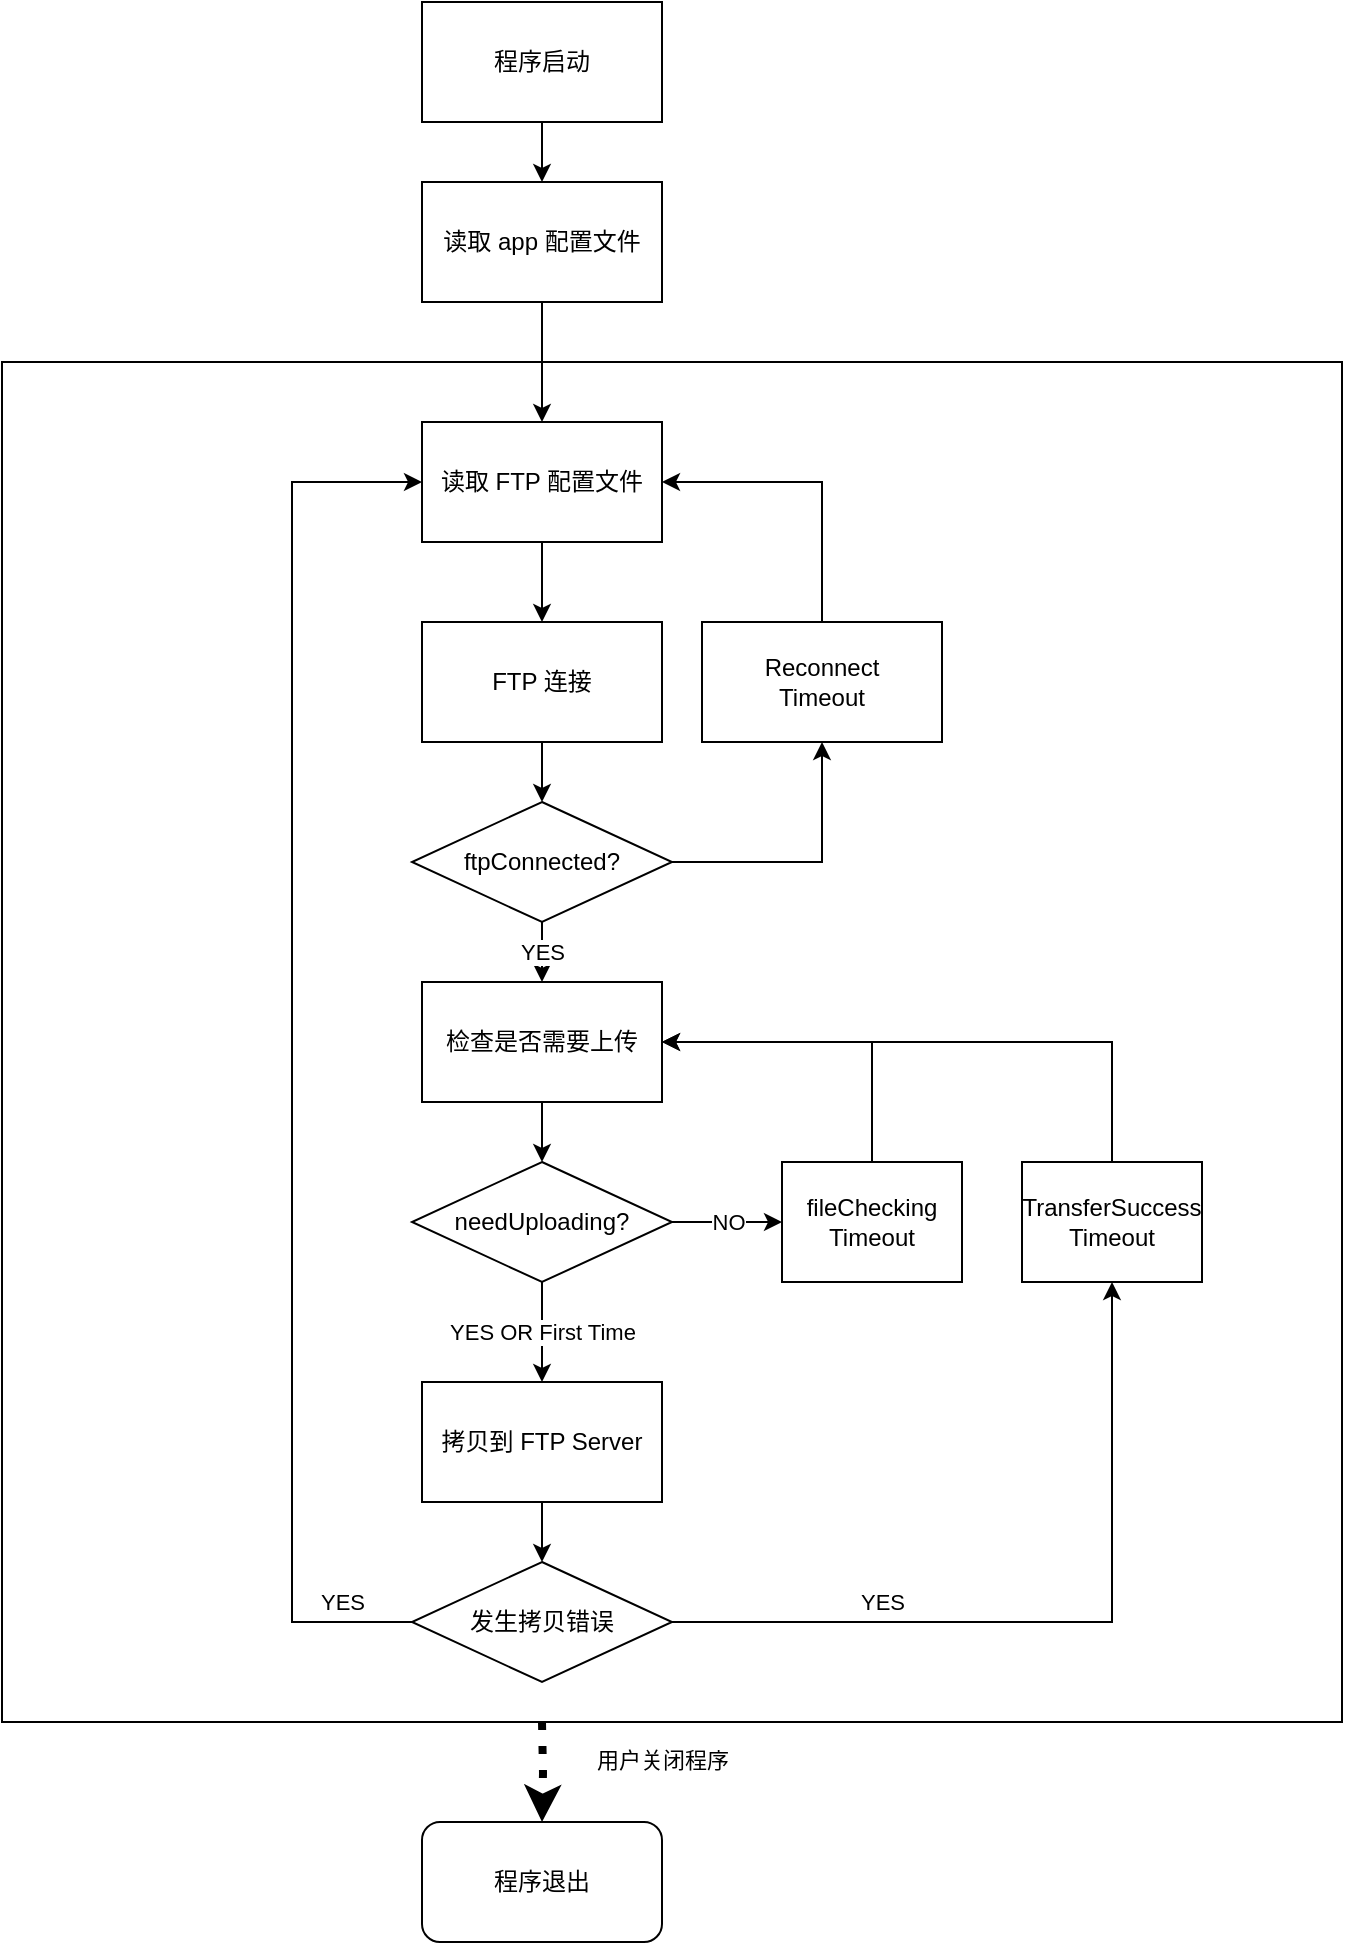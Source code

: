 <mxfile version="13.7.9" type="device"><diagram id="GU1OxogSR0QmupKzNI1j" name="Page-1"><mxGraphModel dx="1088" dy="697" grid="1" gridSize="10" guides="1" tooltips="1" connect="1" arrows="1" fold="1" page="1" pageScale="1" pageWidth="850" pageHeight="1100" math="0" shadow="0"><root><mxCell id="0"/><mxCell id="1" parent="0"/><mxCell id="Oipvp7IppK-lISQx_olv-30" value="" style="rounded=0;whiteSpace=wrap;html=1;" parent="1" vertex="1"><mxGeometry x="140" y="250" width="670" height="680" as="geometry"/></mxCell><mxCell id="Oipvp7IppK-lISQx_olv-3" value="" style="edgeStyle=orthogonalEdgeStyle;rounded=0;orthogonalLoop=1;jettySize=auto;html=1;" parent="1" source="Oipvp7IppK-lISQx_olv-1" target="Oipvp7IppK-lISQx_olv-2" edge="1"><mxGeometry relative="1" as="geometry"/></mxCell><mxCell id="Oipvp7IppK-lISQx_olv-1" value="读取 FTP 配置文件" style="rounded=0;whiteSpace=wrap;html=1;" parent="1" vertex="1"><mxGeometry x="350" y="280" width="120" height="60" as="geometry"/></mxCell><mxCell id="Oipvp7IppK-lISQx_olv-7" value="" style="edgeStyle=orthogonalEdgeStyle;rounded=0;orthogonalLoop=1;jettySize=auto;html=1;exitX=0.5;exitY=1;exitDx=0;exitDy=0;entryX=0.5;entryY=0;entryDx=0;entryDy=0;" parent="1" source="Oipvp7IppK-lISQx_olv-2" target="Oipvp7IppK-lISQx_olv-4" edge="1"><mxGeometry x="1" y="-100" relative="1" as="geometry"><mxPoint y="10" as="offset"/></mxGeometry></mxCell><mxCell id="Oipvp7IppK-lISQx_olv-2" value="FTP 连接" style="rounded=0;whiteSpace=wrap;html=1;" parent="1" vertex="1"><mxGeometry x="350" y="380" width="120" height="60" as="geometry"/></mxCell><mxCell id="Oipvp7IppK-lISQx_olv-10" value="YES" style="edgeStyle=orthogonalEdgeStyle;rounded=0;orthogonalLoop=1;jettySize=auto;html=1;exitX=0.5;exitY=1;exitDx=0;exitDy=0;entryX=0.5;entryY=0;entryDx=0;entryDy=0;" parent="1" source="Oipvp7IppK-lISQx_olv-4" target="Oipvp7IppK-lISQx_olv-9" edge="1"><mxGeometry relative="1" as="geometry"/></mxCell><mxCell id="11" style="edgeStyle=orthogonalEdgeStyle;rounded=0;orthogonalLoop=1;jettySize=auto;html=1;exitX=1;exitY=0.5;exitDx=0;exitDy=0;" parent="1" source="Oipvp7IppK-lISQx_olv-4" target="7" edge="1"><mxGeometry relative="1" as="geometry"/></mxCell><mxCell id="Oipvp7IppK-lISQx_olv-4" value="ftpConnected?" style="rhombus;whiteSpace=wrap;html=1;" parent="1" vertex="1"><mxGeometry x="345" y="470" width="130" height="60" as="geometry"/></mxCell><mxCell id="Oipvp7IppK-lISQx_olv-15" style="edgeStyle=orthogonalEdgeStyle;rounded=0;orthogonalLoop=1;jettySize=auto;html=1;exitX=0.5;exitY=1;exitDx=0;exitDy=0;entryX=0.5;entryY=0;entryDx=0;entryDy=0;" parent="1" source="Oipvp7IppK-lISQx_olv-9" target="Oipvp7IppK-lISQx_olv-14" edge="1"><mxGeometry relative="1" as="geometry"/></mxCell><mxCell id="Oipvp7IppK-lISQx_olv-9" value="检查是否需要上传" style="rounded=0;whiteSpace=wrap;html=1;" parent="1" vertex="1"><mxGeometry x="350" y="560" width="120" height="60" as="geometry"/></mxCell><mxCell id="Oipvp7IppK-lISQx_olv-19" value="NO" style="edgeStyle=orthogonalEdgeStyle;rounded=0;orthogonalLoop=1;jettySize=auto;html=1;exitX=1;exitY=0.5;exitDx=0;exitDy=0;entryX=0;entryY=0.5;entryDx=0;entryDy=0;" parent="1" source="Oipvp7IppK-lISQx_olv-14" target="Oipvp7IppK-lISQx_olv-18" edge="1"><mxGeometry relative="1" as="geometry"/></mxCell><mxCell id="Oipvp7IppK-lISQx_olv-22" value="YES OR First Time" style="edgeStyle=orthogonalEdgeStyle;rounded=0;orthogonalLoop=1;jettySize=auto;html=1;exitX=0.5;exitY=1;exitDx=0;exitDy=0;" parent="1" source="Oipvp7IppK-lISQx_olv-14" target="Oipvp7IppK-lISQx_olv-21" edge="1"><mxGeometry relative="1" as="geometry"/></mxCell><mxCell id="Oipvp7IppK-lISQx_olv-14" value="needUploading?" style="rhombus;whiteSpace=wrap;html=1;" parent="1" vertex="1"><mxGeometry x="345" y="650" width="130" height="60" as="geometry"/></mxCell><mxCell id="Oipvp7IppK-lISQx_olv-20" style="edgeStyle=orthogonalEdgeStyle;rounded=0;orthogonalLoop=1;jettySize=auto;html=1;entryX=1;entryY=0.5;entryDx=0;entryDy=0;exitX=0.5;exitY=0;exitDx=0;exitDy=0;" parent="1" source="Oipvp7IppK-lISQx_olv-18" target="Oipvp7IppK-lISQx_olv-9" edge="1"><mxGeometry relative="1" as="geometry"><mxPoint x="590" y="590" as="targetPoint"/></mxGeometry></mxCell><mxCell id="Oipvp7IppK-lISQx_olv-18" value="fileChecking&lt;br&gt;Timeout" style="rounded=0;whiteSpace=wrap;html=1;" parent="1" vertex="1"><mxGeometry x="530" y="650" width="90" height="60" as="geometry"/></mxCell><mxCell id="Oipvp7IppK-lISQx_olv-25" style="edgeStyle=orthogonalEdgeStyle;rounded=0;orthogonalLoop=1;jettySize=auto;html=1;exitX=0.5;exitY=1;exitDx=0;exitDy=0;entryX=0.5;entryY=0;entryDx=0;entryDy=0;" parent="1" source="Oipvp7IppK-lISQx_olv-21" target="Oipvp7IppK-lISQx_olv-24" edge="1"><mxGeometry relative="1" as="geometry"/></mxCell><mxCell id="Oipvp7IppK-lISQx_olv-21" value="拷贝到 FTP Server" style="rounded=0;whiteSpace=wrap;html=1;" parent="1" vertex="1"><mxGeometry x="350" y="760" width="120" height="60" as="geometry"/></mxCell><mxCell id="Oipvp7IppK-lISQx_olv-26" value="YES" style="edgeStyle=orthogonalEdgeStyle;rounded=0;orthogonalLoop=1;jettySize=auto;html=1;exitX=0;exitY=0.5;exitDx=0;exitDy=0;entryX=0;entryY=0.5;entryDx=0;entryDy=0;" parent="1" source="Oipvp7IppK-lISQx_olv-24" target="Oipvp7IppK-lISQx_olv-1" edge="1"><mxGeometry x="-0.899" y="-10" relative="1" as="geometry"><Array as="points"><mxPoint x="285" y="880"/><mxPoint x="285" y="310"/></Array><mxPoint as="offset"/></mxGeometry></mxCell><mxCell id="Oipvp7IppK-lISQx_olv-28" value="YES" style="edgeStyle=orthogonalEdgeStyle;rounded=0;orthogonalLoop=1;jettySize=auto;html=1;exitX=1;exitY=0.5;exitDx=0;exitDy=0;entryX=0.5;entryY=1;entryDx=0;entryDy=0;" parent="1" source="Oipvp7IppK-lISQx_olv-24" target="12" edge="1"><mxGeometry x="-0.462" y="10" relative="1" as="geometry"><mxPoint as="offset"/></mxGeometry></mxCell><mxCell id="14" value="用户关闭程序" style="edgeStyle=orthogonalEdgeStyle;rounded=0;orthogonalLoop=1;jettySize=auto;html=1;dashed=1;dashPattern=1 2;strokeWidth=4;" parent="1" target="Oipvp7IppK-lISQx_olv-29" edge="1"><mxGeometry x="-0.2" y="60" relative="1" as="geometry"><mxPoint x="410" y="930" as="sourcePoint"/><mxPoint as="offset"/></mxGeometry></mxCell><mxCell id="Oipvp7IppK-lISQx_olv-24" value="发生拷贝错误" style="rhombus;whiteSpace=wrap;html=1;" parent="1" vertex="1"><mxGeometry x="345" y="850" width="130" height="60" as="geometry"/></mxCell><mxCell id="Oipvp7IppK-lISQx_olv-29" value="程序退出" style="rounded=1;whiteSpace=wrap;html=1;" parent="1" vertex="1"><mxGeometry x="350" y="980" width="120" height="60" as="geometry"/></mxCell><mxCell id="5" value="" style="edgeStyle=orthogonalEdgeStyle;rounded=0;orthogonalLoop=1;jettySize=auto;html=1;" parent="1" source="2" target="4" edge="1"><mxGeometry relative="1" as="geometry"/></mxCell><mxCell id="2" value="程序启动" style="rounded=0;whiteSpace=wrap;html=1;" parent="1" vertex="1"><mxGeometry x="350" y="70" width="120" height="60" as="geometry"/></mxCell><mxCell id="6" style="edgeStyle=orthogonalEdgeStyle;rounded=0;orthogonalLoop=1;jettySize=auto;html=1;exitX=0.5;exitY=1;exitDx=0;exitDy=0;" parent="1" source="4" target="Oipvp7IppK-lISQx_olv-1" edge="1"><mxGeometry relative="1" as="geometry"/></mxCell><mxCell id="4" value="读取 app 配置文件" style="rounded=0;whiteSpace=wrap;html=1;" parent="1" vertex="1"><mxGeometry x="350" y="160" width="120" height="60" as="geometry"/></mxCell><mxCell id="10" style="edgeStyle=orthogonalEdgeStyle;rounded=0;orthogonalLoop=1;jettySize=auto;html=1;exitX=0.5;exitY=0;exitDx=0;exitDy=0;entryX=1;entryY=0.5;entryDx=0;entryDy=0;" parent="1" source="7" target="Oipvp7IppK-lISQx_olv-1" edge="1"><mxGeometry relative="1" as="geometry"/></mxCell><mxCell id="7" value="Reconnect&lt;br&gt;Timeout" style="rounded=0;whiteSpace=wrap;html=1;" parent="1" vertex="1"><mxGeometry x="490" y="380" width="120" height="60" as="geometry"/></mxCell><mxCell id="13" style="edgeStyle=orthogonalEdgeStyle;rounded=0;orthogonalLoop=1;jettySize=auto;html=1;exitX=0.5;exitY=0;exitDx=0;exitDy=0;entryX=1;entryY=0.5;entryDx=0;entryDy=0;" parent="1" source="12" target="Oipvp7IppK-lISQx_olv-9" edge="1"><mxGeometry relative="1" as="geometry"/></mxCell><mxCell id="12" value="TransferSuccess&lt;br&gt;Timeout" style="rounded=0;whiteSpace=wrap;html=1;" parent="1" vertex="1"><mxGeometry x="650" y="650" width="90" height="60" as="geometry"/></mxCell></root></mxGraphModel></diagram></mxfile>